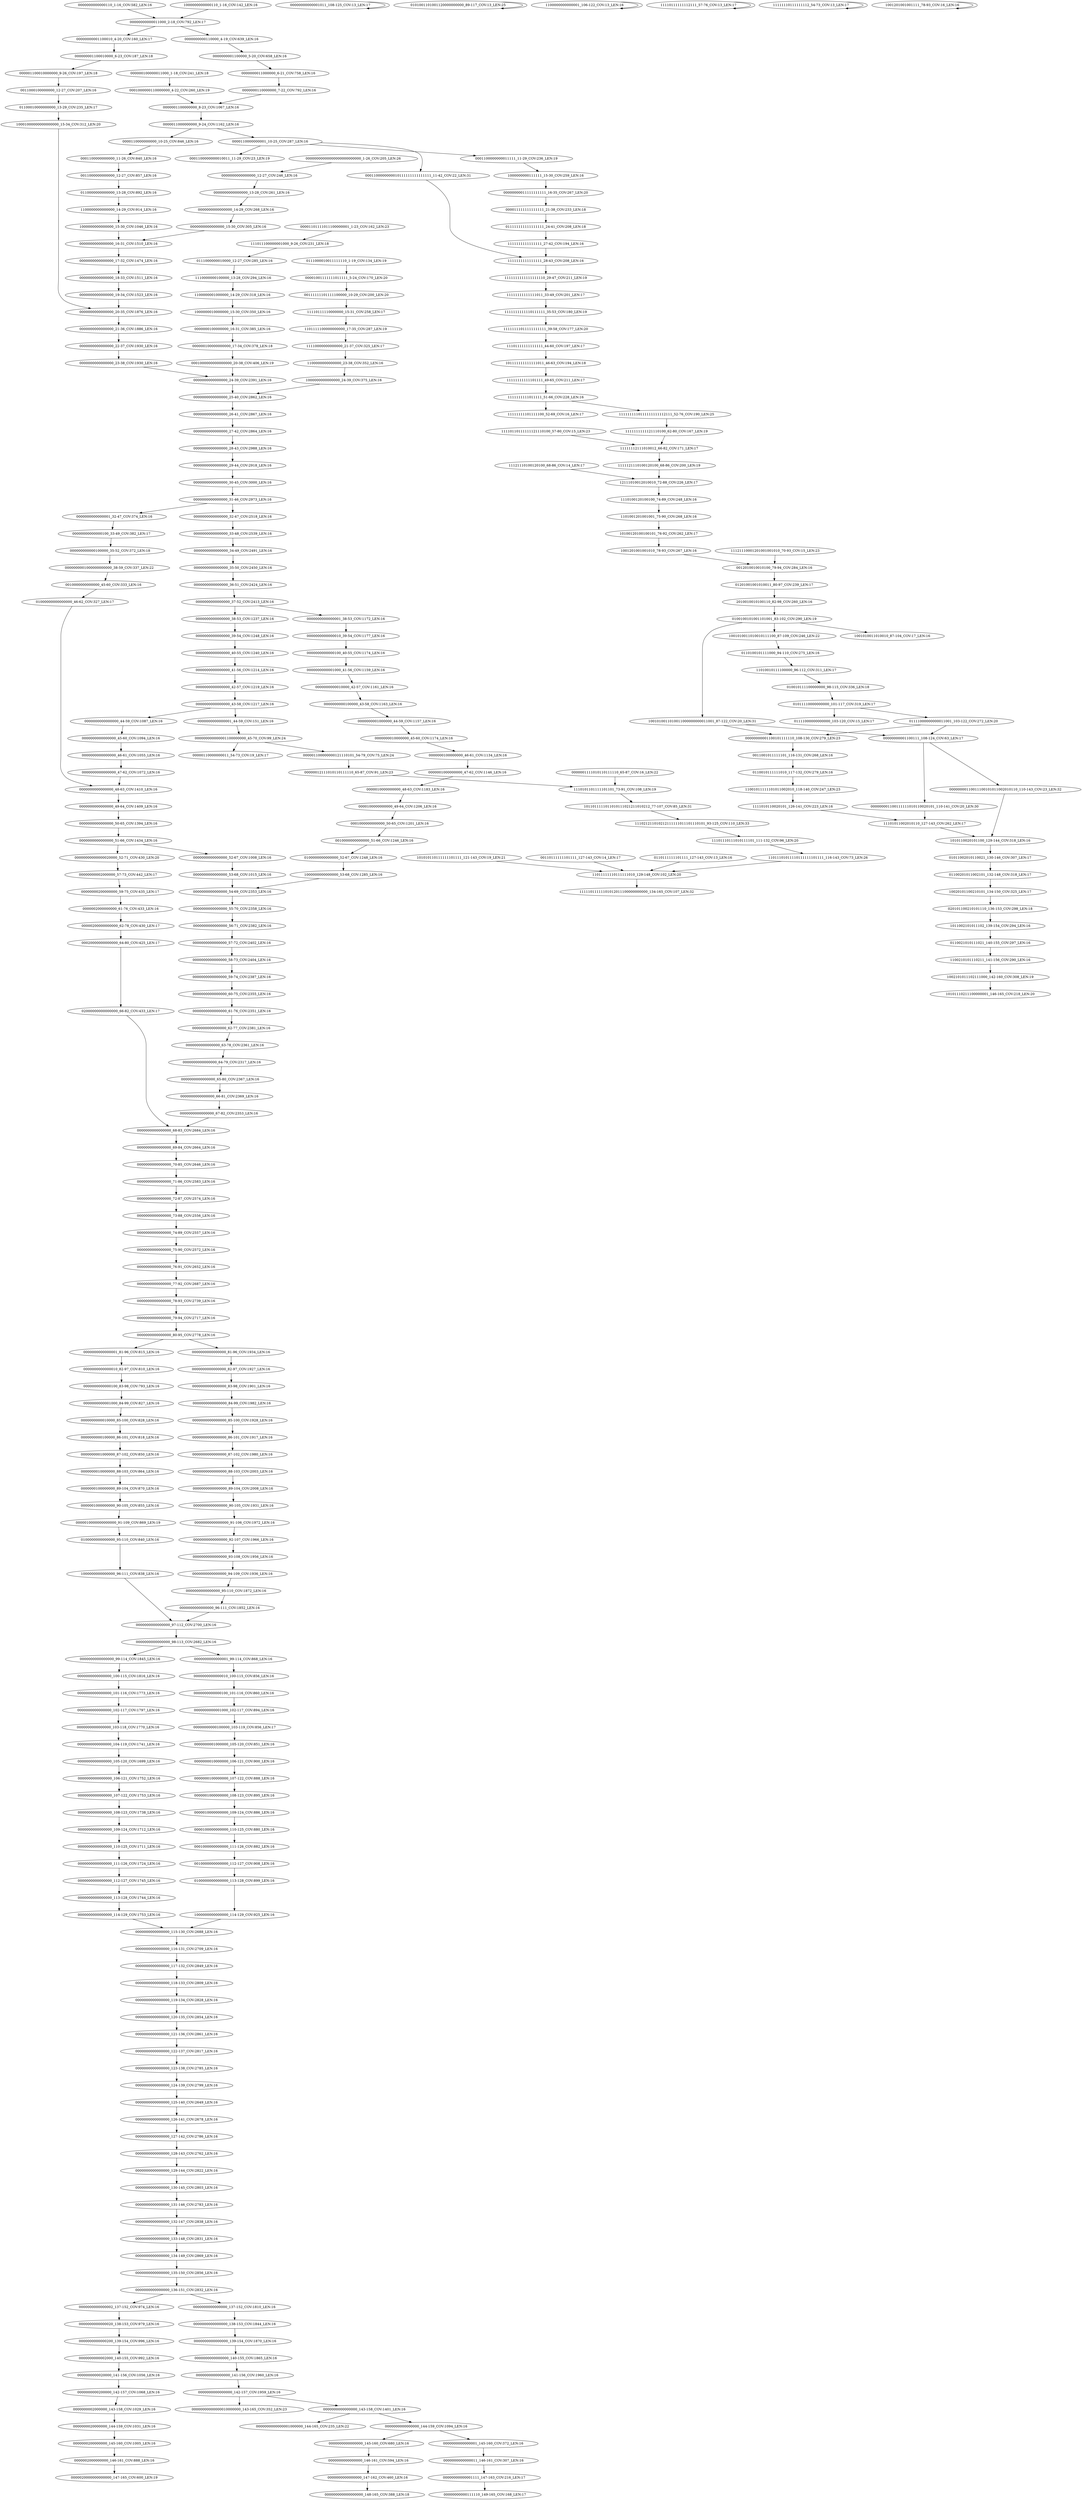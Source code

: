 digraph G {
    "0000000000001000_84-99_COV:827_LEN:16" -> "0000000000010000_85-100_COV:828_LEN:16";
    "0000000000000000_60-75_COV:2355_LEN:16" -> "0000000000000000_61-76_COV:2351_LEN:16";
    "0000000000000000_124-139_COV:2799_LEN:16" -> "0000000000000000_125-140_COV:2649_LEN:16";
    "0000000000000000_147-162_COV:460_LEN:16" -> "000000000000000000_148-165_COV:388_LEN:18";
    "0000000000000010_100-115_COV:856_LEN:16" -> "0000000000000100_101-116_COV:860_LEN:16";
    "1111121110100120100_68-86_COV:200_LEN:19" -> "12111010012010010_72-88_COV:226_LEN:17";
    "01100010000000000_13-29_COV:235_LEN:17" -> "10001000000000000000_15-34_COV:312_LEN:20";
    "0000000200000000_145-160_COV:1005_LEN:16" -> "0000002000000000_146-161_COV:888_LEN:16";
    "0000001100000000_8-23_COV:1067_LEN:16" -> "0000011000000000_9-24_COV:1162_LEN:16";
    "0000000000000000_40-55_COV:1240_LEN:16" -> "0000000000000000_41-56_COV:1214_LEN:16";
    "0000000000000000_116-131_COV:2709_LEN:16" -> "0000000000000000_117-132_COV:2849_LEN:16";
    "0000000000000000_135-150_COV:2856_LEN:16" -> "0000000000000000_136-151_COV:2832_LEN:16";
    "01011002010110021_130-146_COV:307_LEN:17" -> "01100201011002101_132-148_COV:318_LEN:17";
    "101010110111111101111_121-143_COV:19_LEN:21" -> "11011111110111111010_129-148_COV:102_LEN:20";
    "1111111111111111_27-42_COV:194_LEN:16" -> "1111111111111111_28-43_COV:208_LEN:16";
    "0000002000000000_61-76_COV:433_LEN:16" -> "00000200000000000_62-78_COV:430_LEN:17";
    "0000000000000000_59-74_COV:2387_LEN:16" -> "0000000000000000_60-75_COV:2355_LEN:16";
    "0000000000000000_58-73_COV:2404_LEN:16" -> "0000000000000000_59-74_COV:2387_LEN:16";
    "0000000110000000_7-22_COV:792_LEN:16" -> "0000001100000000_8-23_COV:1067_LEN:16";
    "0000000000000000_104-119_COV:1741_LEN:16" -> "0000000000000000_105-120_COV:1699_LEN:16";
    "1000000000000000_53-68_COV:1285_LEN:16" -> "0000000000000000_54-69_COV:2353_LEN:16";
    "0011000100000000_12-27_COV:207_LEN:16" -> "01100010000000000_13-29_COV:235_LEN:17";
    "0000000000000000_118-133_COV:2809_LEN:16" -> "0000000000000000_119-134_COV:2828_LEN:16";
    "0011001011111101_116-131_COV:268_LEN:16" -> "0110010111111010_117-132_COV:279_LEN:16";
    "020101100210101110_136-153_COV:298_LEN:18" -> "1011002101011102_139-154_COV:294_LEN:16";
    "0000000000000000_102-117_COV:1797_LEN:16" -> "0000000000000000_103-118_COV:1770_LEN:16";
    "011111111111111111_24-41_COV:208_LEN:18" -> "1111111111111111_27-42_COV:194_LEN:16";
    "11110000000000000_21-37_COV:325_LEN:17" -> "1100000000000000_23-38_COV:352_LEN:16";
    "00111111101111100000_10-29_COV:200_LEN:20" -> "11110111110000000_15-31_COV:258_LEN:17";
    "0000000000000000_20-35_COV:1876_LEN:16" -> "0000000000000000_21-36_COV:1886_LEN:16";
    "0010000000000000_45-60_COV:333_LEN:16" -> "01000000000000000_46-62_COV:327_LEN:17";
    "0000000000000001_38-53_COV:1172_LEN:16" -> "0000000000000010_39-54_COV:1177_LEN:16";
    "0000000000000000_35-50_COV:2450_LEN:16" -> "0000000000000000_36-51_COV:2424_LEN:16";
    "0000000000000000_127-142_COV:2786_LEN:16" -> "0000000000000000_128-143_COV:2762_LEN:16";
    "10020101100210101_134-150_COV:325_LEN:17" -> "020101100210101110_136-153_COV:298_LEN:18";
    "12111010012010010_72-88_COV:226_LEN:17" -> "1110100120100100_74-89_COV:248_LEN:16";
    "0000000000000000_99-114_COV:1845_LEN:16" -> "0000000000000000_100-115_COV:1816_LEN:16";
    "101111111111111011_46-63_COV:194_LEN:18" -> "11111111111101111_49-65_COV:211_LEN:17";
    "10001000000000000000_15-34_COV:312_LEN:20" -> "0000000000000000_20-35_COV:1876_LEN:16";
    "0011000000000000_12-27_COV:857_LEN:16" -> "0110000000000000_13-28_COV:892_LEN:16";
    "1000000000000000_96-111_COV:838_LEN:16" -> "0000000000000000_97-112_COV:2700_LEN:16";
    "000000100000000000_17-34_COV:378_LEN:18" -> "0001000000000000000_20-38_COV:406_LEN:19";
    "1001010011010010111100_87-109_COV:246_LEN:22" -> "0110100101111000_94-110_COV:275_LEN:16";
    "00000000000001011_108-125_COV:13_LEN:17" -> "00000000000001011_108-125_COV:13_LEN:17";
    "0101001101001120000000000_89-117_COV:13_LEN:25" -> "0101001101001120000000000_89-117_COV:13_LEN:25";
    "0000000000000000_82-97_COV:1927_LEN:16" -> "0000000000000000_83-98_COV:1901_LEN:16";
    "0000000000000000_105-120_COV:1699_LEN:16" -> "0000000000000000_106-121_COV:1752_LEN:16";
    "0000000000000000_52-67_COV:1008_LEN:16" -> "0000000000000000_53-68_COV:1015_LEN:16";
    "0000000000000000_46-61_COV:1055_LEN:16" -> "0000000000000000_47-62_COV:1072_LEN:16";
    "00110111111101111_127-143_COV:14_LEN:17" -> "11011111110111111010_129-148_COV:102_LEN:20";
    "0000010000000000_109-124_COV:886_LEN:16" -> "0000100000000000_110-125_COV:880_LEN:16";
    "1101001201001001_75-90_COV:268_LEN:16" -> "10100120100100101_76-92_COV:262_LEN:17";
    "111021211010212111111011101110101_93-125_COV:110_LEN:33" -> "11101110111010111101_111-132_COV:96_LEN:20";
    "0000000000000000_12-27_COV:246_LEN:16" -> "0000000000000000_13-28_COV:261_LEN:16";
    "01011110000000000_101-117_COV:319_LEN:17" -> "01111000000000000_103-120_COV:15_LEN:17";
    "01011110000000000_101-117_COV:319_LEN:17" -> "01111000000000011001_103-122_COV:272_LEN:20";
    "00000000000000100_33-49_COV:382_LEN:17" -> "000000000000100000_35-52_COV:372_LEN:18";
    "1001201001001010_78-93_COV:267_LEN:16" -> "0012010010010100_79-94_COV:284_LEN:16";
    "0000001000000000_47-62_COV:1146_LEN:16" -> "0000010000000000_48-63_COV:1183_LEN:16";
    "1010110020101100_129-144_COV:318_LEN:16" -> "01011002010110021_130-146_COV:307_LEN:17";
    "0000000000000000_109-124_COV:1712_LEN:16" -> "0000000000000000_110-125_COV:1711_LEN:16";
    "11011111110111111010_129-148_COV:102_LEN:20" -> "11111011111101012011100000000000_134-165_COV:107_LEN:32";
    "0000000000000000_146-161_COV:594_LEN:16" -> "0000000000000000_147-162_COV:460_LEN:16";
    "0000000000200000_142-157_COV:1068_LEN:16" -> "0000000002000000_143-158_COV:1029_LEN:16";
    "0000000000000010_82-97_COV:810_LEN:16" -> "0000000000000100_83-98_COV:793_LEN:16";
    "0000000000000000_74-89_COV:2557_LEN:16" -> "0000000000000000_75-90_COV:2572_LEN:16";
    "00000000001100010_4-20_COV:160_LEN:17" -> "000000001100010000_6-23_COV:187_LEN:18";
    "0000000000000000_26-41_COV:2867_LEN:16" -> "0000000000000000_27-42_COV:2864_LEN:16";
    "0000000000000000_100-115_COV:1816_LEN:16" -> "0000000000000000_101-116_COV:1773_LEN:16";
    "00000000001100101111110_108-130_COV:279_LEN:23" -> "0011001011111101_116-131_COV:268_LEN:16";
    "00000000011111111111_16-35_COV:267_LEN:20" -> "000011111111111111_21-38_COV:233_LEN:18";
    "0000000000000000_141-156_COV:1960_LEN:16" -> "0000000000000000_142-157_COV:1959_LEN:16";
    "0000000000000000_16-31_COV:1510_LEN:16" -> "0000000000000000_17-32_COV:1474_LEN:16";
    "0000000000000000_91-106_COV:1972_LEN:16" -> "0000000000000000_92-107_COV:1966_LEN:16";
    "0001000000110000000_4-22_COV:260_LEN:19" -> "0000001100000000_8-23_COV:1067_LEN:16";
    "0000000000000000_17-32_COV:1474_LEN:16" -> "0000000000000000_18-33_COV:1511_LEN:16";
    "0000000010000000_106-121_COV:900_LEN:16" -> "0000000100000000_107-122_COV:888_LEN:16";
    "000000001100010000_6-23_COV:187_LEN:18" -> "000001100010000000_9-26_COV:197_LEN:18";
    "0000000000000001_44-59_COV:151_LEN:16" -> "000000000000001100000000_45-70_COV:99_LEN:24";
    "1110101101111101101_73-91_COV:108_LEN:19" -> "1011011111011010111021211010212_77-107_COV:85_LEN:31";
    "0000000000000000_39-54_COV:1248_LEN:16" -> "0000000000000000_40-55_COV:1240_LEN:16";
    "0000000000000000_128-143_COV:2762_LEN:16" -> "0000000000000000_129-144_COV:2822_LEN:16";
    "0000000000000000_107-122_COV:1753_LEN:16" -> "0000000000000000_108-123_COV:1738_LEN:16";
    "0000000000000000_132-147_COV:2838_LEN:16" -> "0000000000000000_133-148_COV:2831_LEN:16";
    "0000000000000000_71-86_COV:2583_LEN:16" -> "0000000000000000_72-87_COV:2574_LEN:16";
    "1000000000111111_15-30_COV:259_LEN:16" -> "00000000011111111111_16-35_COV:267_LEN:20";
    "0000000001000000_44-59_COV:1157_LEN:16" -> "0000000010000000_45-60_COV:1174_LEN:16";
    "02000000000000000_66-82_COV:433_LEN:17" -> "0000000000000000_68-83_COV:2684_LEN:16";
    "0000000000000000_143-158_COV:1401_LEN:16" -> "0000000000000000_144-159_COV:1094_LEN:16";
    "0000000000000000_143-158_COV:1401_LEN:16" -> "0000000000000001000000_144-165_COV:235_LEN:22";
    "0000000000000000_142-157_COV:1959_LEN:16" -> "0000000000000000_143-158_COV:1401_LEN:16";
    "0000000000000000_142-157_COV:1959_LEN:16" -> "00000000000000010000000_143-165_COV:352_LEN:23";
    "0000000020000000_144-159_COV:1031_LEN:16" -> "0000000200000000_145-160_COV:1005_LEN:16";
    "0000000000000000_133-148_COV:2831_LEN:16" -> "0000000000000000_134-149_COV:2869_LEN:16";
    "1100000000000000_14-29_COV:914_LEN:16" -> "1000000000000000_15-30_COV:1046_LEN:16";
    "000000001100111111010110020101_110-141_COV:20_LEN:30" -> "11101011002010110_127-143_COV:262_LEN:17";
    "000001100010000000_9-26_COV:197_LEN:18" -> "0011000100000000_12-27_COV:207_LEN:16";
    "0000000000000000_92-107_COV:1966_LEN:16" -> "0000000000000000_93-108_COV:1956_LEN:16";
    "0000000000000002_137-152_COV:974_LEN:16" -> "0000000000000020_138-153_COV:979_LEN:16";
    "000011111111111111_21-38_COV:233_LEN:18" -> "011111111111111111_24-41_COV:208_LEN:18";
    "0100000000000000_95-110_COV:840_LEN:16" -> "1000000000000000_96-111_COV:838_LEN:16";
    "0000000000000000_19-34_COV:1523_LEN:16" -> "0000000000000000_20-35_COV:1876_LEN:16";
    "0000000000000000_22-37_COV:1930_LEN:16" -> "0000000000000000_23-38_COV:1930_LEN:16";
    "1111111111111111_28-43_COV:208_LEN:16" -> "1111111111111111110_29-47_COV:211_LEN:19";
    "00000000002000000_57-73_COV:442_LEN:17" -> "00000000200000000_59-75_COV:435_LEN:17";
    "1000000000000000_15-30_COV:1046_LEN:16" -> "0000000000000000_16-31_COV:1510_LEN:16";
    "0000000000000000_125-140_COV:2649_LEN:16" -> "0000000000000000_126-141_COV:2678_LEN:16";
    "0111000000010000_12-27_COV:285_LEN:16" -> "1110000000100000_13-28_COV:294_LEN:16";
    "0000000000000000_48-63_COV:1410_LEN:16" -> "0000000000000000_49-64_COV:1409_LEN:16";
    "0000000000001000_41-56_COV:1159_LEN:16" -> "0000000000010000_42-57_COV:1161_LEN:16";
    "0000000000000000_144-159_COV:1094_LEN:16" -> "0000000000000001_145-160_COV:372_LEN:16";
    "0000000000000000_144-159_COV:1094_LEN:16" -> "0000000000000000_145-160_COV:680_LEN:16";
    "10100120100100101_76-92_COV:262_LEN:17" -> "1001201001001010_78-93_COV:267_LEN:16";
    "0000000010000000_88-103_COV:864_LEN:16" -> "0000000100000000_89-104_COV:870_LEN:16";
    "0000000000000000_140-155_COV:1865_LEN:16" -> "0000000000000000_141-156_COV:1960_LEN:16";
    "00000000001100111_108-124_COV:63_LEN:17" -> "000000001100111111010110020101_110-141_COV:20_LEN:30";
    "00000000001100111_108-124_COV:63_LEN:17" -> "00000000110011100101011002010110_110-143_COV:23_LEN:32";
    "1100000000000001_106-122_COV:13_LEN:16" -> "1100000000000001_106-122_COV:13_LEN:16";
    "0000000000000000_81-96_COV:1934_LEN:16" -> "0000000000000000_82-97_COV:1927_LEN:16";
    "0000000000000000_114-129_COV:1753_LEN:16" -> "0000000000000000_115-130_COV:2688_LEN:16";
    "0000000000000000_15-30_COV:305_LEN:16" -> "0000000000000000_16-31_COV:1510_LEN:16";
    "0000000000000000_49-64_COV:1409_LEN:16" -> "0000000000000000_50-65_COV:1394_LEN:16";
    "0000000000000000_97-112_COV:2700_LEN:16" -> "0000000000000000_98-113_COV:2682_LEN:16";
    "0000000000000000_95-110_COV:1872_LEN:16" -> "0000000000000000_96-111_COV:1852_LEN:16";
    "0000000000000000_80-95_COV:2778_LEN:16" -> "0000000000000000_81-96_COV:1934_LEN:16";
    "0000000000000000_80-95_COV:2778_LEN:16" -> "0000000000000001_81-96_COV:815_LEN:16";
    "0000000000000000_117-132_COV:2849_LEN:16" -> "0000000000000000_118-133_COV:2809_LEN:16";
    "00000000000001111_147-163_COV:216_LEN:17" -> "00000000000111110_149-165_COV:168_LEN:17";
    "0000000000000000_36-51_COV:2424_LEN:16" -> "0000000000000000_37-52_COV:2413_LEN:16";
    "0000000000000000_73-88_COV:2556_LEN:16" -> "0000000000000000_74-89_COV:2557_LEN:16";
    "0000000000000000_89-104_COV:2008_LEN:16" -> "0000000000000000_90-105_COV:1931_LEN:16";
    "0000010000000000000_91-109_COV:869_LEN:19" -> "0100000000000000_95-110_COV:840_LEN:16";
    "0000000000000000_98-113_COV:2682_LEN:16" -> "0000000000000000_99-114_COV:1845_LEN:16";
    "0000000000000000_98-113_COV:2682_LEN:16" -> "0000000000000001_99-114_COV:868_LEN:16";
    "0000000000000000_57-72_COV:2402_LEN:16" -> "0000000000000000_58-73_COV:2404_LEN:16";
    "0000000000000200_139-154_COV:996_LEN:16" -> "0000000000002000_140-155_COV:992_LEN:16";
    "0000000000000000_53-68_COV:1015_LEN:16" -> "0000000000000000_54-69_COV:2353_LEN:16";
    "000000000000100000_35-52_COV:372_LEN:18" -> "0000000001000000000000_38-59_COV:337_LEN:22";
    "11010010111100000_96-112_COV:311_LEN:17" -> "010010111100000000_98-115_COV:336_LEN:18";
    "0000000000000000_76-91_COV:2652_LEN:16" -> "0000000000000000_77-92_COV:2687_LEN:16";
    "0000000000000001_145-160_COV:372_LEN:16" -> "0000000000000011_146-161_COV:307_LEN:16";
    "0000000000000000_54-69_COV:2353_LEN:16" -> "0000000000000000_55-70_COV:2358_LEN:16";
    "0000110000000000_10-25_COV:846_LEN:16" -> "0001100000000000_11-26_COV:840_LEN:16";
    "11110111111112111_57-76_COV:13_LEN:17" -> "11110111111112111_57-76_COV:13_LEN:17";
    "00000000000011000_2-18_COV:792_LEN:17" -> "00000000001100010_4-20_COV:160_LEN:17";
    "00000000000011000_2-18_COV:792_LEN:17" -> "0000000000110000_4-19_COV:639_LEN:16";
    "0000000000000000_90-105_COV:1931_LEN:16" -> "0000000000000000_91-106_COV:1972_LEN:16";
    "11111111111101111_49-65_COV:211_LEN:17" -> "1111111111011111_51-66_COV:228_LEN:16";
    "0000000000000000_31-46_COV:2973_LEN:16" -> "0000000000000000_32-47_COV:2518_LEN:16";
    "0000000000000000_31-46_COV:2973_LEN:16" -> "0000000000000001_32-47_COV:374_LEN:16";
    "0000000000000000_24-39_COV:2391_LEN:16" -> "0000000000000000_25-40_COV:2862_LEN:16";
    "0110000000000000_13-28_COV:892_LEN:16" -> "1100000000000000_14-29_COV:914_LEN:16";
    "1001010011010011000000000011001_87-122_COV:20_LEN:31" -> "00000000001100101111110_108-130_COV:279_LEN:23";
    "1001010011010011000000000011001_87-122_COV:20_LEN:31" -> "00000000001100111_108-124_COV:63_LEN:17";
    "0000000000000000_32-47_COV:2518_LEN:16" -> "0000000000000000_33-48_COV:2539_LEN:16";
    "0000000000000000_103-118_COV:1770_LEN:16" -> "0000000000000000_104-119_COV:1741_LEN:16";
    "0000000000000000_86-101_COV:1917_LEN:16" -> "0000000000000000_87-102_COV:1980_LEN:16";
    "00020000000000000_64-80_COV:425_LEN:17" -> "02000000000000000_66-82_COV:433_LEN:17";
    "0000000000000100_83-98_COV:793_LEN:16" -> "0000000000001000_84-99_COV:827_LEN:16";
    "0000000000000000_38-53_COV:1237_LEN:16" -> "0000000000000000_39-54_COV:1248_LEN:16";
    "0000000000010000_85-100_COV:828_LEN:16" -> "0000000000100000_86-101_COV:818_LEN:16";
    "01100201011002101_132-148_COV:318_LEN:17" -> "10020101100210101_134-150_COV:325_LEN:17";
    "2010010010100110_82-98_COV:260_LEN:16" -> "0100100101001101001_83-102_COV:290_LEN:19";
    "0000000000000000_93-108_COV:1956_LEN:16" -> "0000000000000000_94-109_COV:1936_LEN:16";
    "0000000000000001_99-114_COV:868_LEN:16" -> "0000000000000010_100-115_COV:856_LEN:16";
    "0000000000000000_108-123_COV:1738_LEN:16" -> "0000000000000000_109-124_COV:1712_LEN:16";
    "0000000001000000000000_38-59_COV:337_LEN:22" -> "0010000000000000_45-60_COV:333_LEN:16";
    "0000000100000000_89-104_COV:870_LEN:16" -> "0000001000000000_90-105_COV:855_LEN:16";
    "0000000000000000_47-62_COV:1072_LEN:16" -> "0000000000000000_48-63_COV:1410_LEN:16";
    "1000000000000000_114-129_COV:925_LEN:16" -> "0000000000000000_115-130_COV:2688_LEN:16";
    "0000000000000000_101-116_COV:1773_LEN:16" -> "0000000000000000_102-117_COV:1797_LEN:16";
    "0000000000000000_113-128_COV:1744_LEN:16" -> "0000000000000000_114-129_COV:1753_LEN:16";
    "0000001111010110111110_65-87_COV:16_LEN:22" -> "1110101101111101101_73-91_COV:108_LEN:19";
    "0000000000000000_28-43_COV:2988_LEN:16" -> "0000000000000000_29-44_COV:2918_LEN:16";
    "1111111111011111_51-66_COV:228_LEN:16" -> "1111111110111111111112111_52-76_COV:190_LEN:25";
    "1111111111011111_51-66_COV:228_LEN:16" -> "11111111101111100_52-69_COV:16_LEN:17";
    "0000000000000000_41-56_COV:1214_LEN:16" -> "0000000000000000_42-57_COV:1219_LEN:16";
    "0000000000000000_29-44_COV:2918_LEN:16" -> "0000000000000000_30-45_COV:3000_LEN:16";
    "0000000000000000_68-83_COV:2684_LEN:16" -> "0000000000000000_69-84_COV:2664_LEN:16";
    "0000000000000100_40-55_COV:1174_LEN:16" -> "0000000000001000_41-56_COV:1159_LEN:16";
    "0100000000000000_52-67_COV:1248_LEN:16" -> "1000000000000000_53-68_COV:1285_LEN:16";
    "0000100000000000_110-125_COV:880_LEN:16" -> "0001000000000000_111-126_COV:882_LEN:16";
    "1111111110111111111112111_52-76_COV:190_LEN:25" -> "1111111111121110100_62-80_COV:167_LEN:19";
    "1100000000000000_23-38_COV:352_LEN:16" -> "1000000000000000_24-39_COV:375_LEN:16";
    "0000000000000000_64-79_COV:2317_LEN:16" -> "0000000000000000_65-80_COV:2367_LEN:16";
    "0000000000020000_141-156_COV:1056_LEN:16" -> "0000000000200000_142-157_COV:1068_LEN:16";
    "0000000000100000_43-58_COV:1163_LEN:16" -> "0000000001000000_44-59_COV:1157_LEN:16";
    "0000000000000000_130-145_COV:2803_LEN:16" -> "0000000000000000_131-146_COV:2783_LEN:16";
    "11101011002010110_127-143_COV:262_LEN:17" -> "1010110020101100_129-144_COV:318_LEN:16";
    "0000000000000000_43-58_COV:1217_LEN:16" -> "0000000000000001_44-59_COV:151_LEN:16";
    "0000000000000000_43-58_COV:1217_LEN:16" -> "0000000000000000_44-59_COV:1087_LEN:16";
    "0001100000000011111_11-29_COV:236_LEN:19" -> "1000000000111111_15-30_COV:259_LEN:16";
    "0000000000000000_134-149_COV:2869_LEN:16" -> "0000000000000000_135-150_COV:2856_LEN:16";
    "11111111111111011_33-49_COV:201_LEN:17" -> "1111111111110111111_35-53_COV:180_LEN:19";
    "0000000000000011_146-161_COV:307_LEN:16" -> "00000000000001111_147-163_COV:216_LEN:17";
    "11001011111101011002010_118-140_COV:247_LEN:23" -> "1111010110020101_126-141_COV:223_LEN:16";
    "0000000002000000_143-158_COV:1029_LEN:16" -> "0000000020000000_144-159_COV:1031_LEN:16";
    "0000000000000000_78-93_COV:2739_LEN:16" -> "0000000000000000_79-94_COV:2717_LEN:16";
    "0000000000100000_86-101_COV:818_LEN:16" -> "0000000001000000_87-102_COV:850_LEN:16";
    "0000000000000000_122-137_COV:2817_LEN:16" -> "0000000000000000_123-138_COV:2785_LEN:16";
    "0000000000000000_14-29_COV:268_LEN:16" -> "0000000000000000_15-30_COV:305_LEN:16";
    "0001000000000000_50-65_COV:1201_LEN:16" -> "0010000000000000_51-66_COV:1246_LEN:16";
    "0000000000000000_25-40_COV:2862_LEN:16" -> "0000000000000000_26-41_COV:2867_LEN:16";
    "0000000000000000_50-65_COV:1394_LEN:16" -> "0000000000000000_51-66_COV:1434_LEN:16";
    "0000000000000000_70-85_COV:2646_LEN:16" -> "0000000000000000_71-86_COV:2583_LEN:16";
    "0110021010111021_140-155_COV:297_LEN:16" -> "1100210101110211_141-156_COV:290_LEN:16";
    "0000000000000000_84-99_COV:1982_LEN:16" -> "0000000000000000_85-100_COV:1928_LEN:16";
    "0010000000000000_51-66_COV:1246_LEN:16" -> "0100000000000000_52-67_COV:1248_LEN:16";
    "0000002000000000_146-161_COV:888_LEN:16" -> "0000020000000000000_147-165_COV:600_LEN:19";
    "00000000000000000000000000_1-26_COV:205_LEN:26" -> "0000000000000000_12-27_COV:246_LEN:16";
    "000001100000000121110101_54-79_COV:75_LEN:24" -> "00000012111010110111110_65-87_COV:91_LEN:23";
    "1101111100000000000_17-35_COV:287_LEN:19" -> "11110000000000000_21-37_COV:325_LEN:17";
    "0110111111101111_127-143_COV:13_LEN:16" -> "11011111110111111010_129-148_COV:102_LEN:20";
    "0111000010011111110_1-19_COV:134_LEN:19" -> "00001001111111011111_5-24_COV:170_LEN:20";
    "0000000000001000_102-117_COV:894_LEN:16" -> "00000000000100000_103-119_COV:856_LEN:17";
    "0000000100000000_16-31_COV:385_LEN:16" -> "000000100000000000_17-34_COV:378_LEN:18";
    "0000000000000000_45-60_COV:1094_LEN:16" -> "0000000000000000_46-61_COV:1055_LEN:16";
    "01111000000000011001_103-122_COV:272_LEN:20" -> "00000000001100101111110_108-130_COV:279_LEN:23";
    "01111000000000011001_103-122_COV:272_LEN:20" -> "00000000001100111_108-124_COV:63_LEN:17";
    "0000000000000000_63-78_COV:2361_LEN:16" -> "0000000000000000_64-79_COV:2317_LEN:16";
    "11110111110000000_15-31_COV:258_LEN:17" -> "1101111100000000000_17-35_COV:287_LEN:19";
    "0000000000000000_37-52_COV:2413_LEN:16" -> "0000000000000001_38-53_COV:1172_LEN:16";
    "0000000000000000_37-52_COV:2413_LEN:16" -> "0000000000000000_38-53_COV:1237_LEN:16";
    "0000000000000000_123-138_COV:2785_LEN:16" -> "0000000000000000_124-139_COV:2799_LEN:16";
    "0000000000110000_4-19_COV:639_LEN:16" -> "0000000001100000_5-20_COV:658_LEN:16";
    "11111112111010012_66-82_COV:171_LEN:17" -> "1111121110100120100_68-86_COV:200_LEN:19";
    "0000000000002000_140-155_COV:992_LEN:16" -> "0000000000020000_141-156_COV:1056_LEN:16";
    "1111111111110111111_35-53_COV:180_LEN:19" -> "11111111011111111111_39-58_COV:177_LEN:20";
    "0000000000000000_111-126_COV:1724_LEN:16" -> "0000000000000000_112-127_COV:1745_LEN:16";
    "0000100000000000_49-64_COV:1206_LEN:16" -> "0001000000000000_50-65_COV:1201_LEN:16";
    "1011011111011010111021211010212_77-107_COV:85_LEN:31" -> "111021211010212111111011101110101_93-125_COV:110_LEN:33";
    "0012010010010100_79-94_COV:284_LEN:16" -> "01201001001010011_80-97_COV:239_LEN:17";
    "0000010000000000_48-63_COV:1183_LEN:16" -> "0000100000000000_49-64_COV:1206_LEN:16";
    "0000000000000001_81-96_COV:815_LEN:16" -> "0000000000000010_82-97_COV:810_LEN:16";
    "0000000000000010_39-54_COV:1177_LEN:16" -> "0000000000000100_40-55_COV:1174_LEN:16";
    "0000000000000000_87-102_COV:1980_LEN:16" -> "0000000000000000_88-103_COV:2003_LEN:16";
    "0000000000000110_1-16_COV:582_LEN:16" -> "00000000000011000_2-18_COV:792_LEN:17";
    "0000000000000001_32-47_COV:374_LEN:16" -> "00000000000000100_33-49_COV:382_LEN:17";
    "0000000000000000_88-103_COV:2003_LEN:16" -> "0000000000000000_89-104_COV:2008_LEN:16";
    "0000000000000000_139-154_COV:1870_LEN:16" -> "0000000000000000_140-155_COV:1865_LEN:16";
    "0000000000000000_145-160_COV:680_LEN:16" -> "0000000000000000_146-161_COV:594_LEN:16";
    "01201001001010011_80-97_COV:239_LEN:17" -> "2010010010100110_82-98_COV:260_LEN:16";
    "0000110000000001_10-25_COV:287_LEN:16" -> "0001100000000010011_11-29_COV:23_LEN:19";
    "0000110000000001_10-25_COV:287_LEN:16" -> "0001100000000011111_11-29_COV:236_LEN:19";
    "0000110000000001_10-25_COV:287_LEN:16" -> "0001100000000010111111111111111_11-42_COV:22_LEN:31";
    "0000000000000000_62-77_COV:2381_LEN:16" -> "0000000000000000_63-78_COV:2361_LEN:16";
    "11111111011111111111_39-58_COV:177_LEN:20" -> "11101111111111111_44-60_COV:197_LEN:17";
    "11110110111111121110100_57-80_COV:15_LEN:23" -> "11111112111010012_66-82_COV:171_LEN:17";
    "111011100000001000_9-26_COV:231_LEN:18" -> "0111000000010000_12-27_COV:285_LEN:16";
    "000000000000001100000000_45-70_COV:99_LEN:24" -> "00000110000000011_54-73_COV:19_LEN:17";
    "000000000000001100000000_45-70_COV:99_LEN:24" -> "000001100000000121110101_54-79_COV:75_LEN:24";
    "00000000000000020000_52-71_COV:430_LEN:20" -> "00000000002000000_57-73_COV:442_LEN:17";
    "1011002101011102_139-154_COV:294_LEN:16" -> "0110021010111021_140-155_COV:297_LEN:16";
    "0000000000000000_61-76_COV:2351_LEN:16" -> "0000000000000000_62-77_COV:2381_LEN:16";
    "0000000001100000_5-20_COV:658_LEN:16" -> "0000000011000000_6-21_COV:758_LEN:16";
    "0000000000000000_42-57_COV:1219_LEN:16" -> "0000000000000000_43-58_COV:1217_LEN:16";
    "0001100000000000_11-26_COV:840_LEN:16" -> "0011000000000000_12-27_COV:857_LEN:16";
    "0000000100000000_46-61_COV:1134_LEN:16" -> "0000001000000000_47-62_COV:1146_LEN:16";
    "0000000000000000_79-94_COV:2717_LEN:16" -> "0000000000000000_80-95_COV:2778_LEN:16";
    "0110010111111010_117-132_COV:279_LEN:16" -> "11001011111101011002010_118-140_COV:247_LEN:23";
    "0001100000000010111111111111111_11-42_COV:22_LEN:31" -> "1111111111111111_28-43_COV:208_LEN:16";
    "0000000000000000_65-80_COV:2367_LEN:16" -> "0000000000000000_66-81_COV:2369_LEN:16";
    "0110100101111000_94-110_COV:275_LEN:16" -> "11010010111100000_96-112_COV:311_LEN:17";
    "0000000000000100_101-116_COV:860_LEN:16" -> "0000000000001000_102-117_COV:894_LEN:16";
    "0000011000000000_9-24_COV:1162_LEN:16" -> "0000110000000000_10-25_COV:846_LEN:16";
    "0000011000000000_9-24_COV:1162_LEN:16" -> "0000110000000001_10-25_COV:287_LEN:16";
    "0000000000000000_75-90_COV:2572_LEN:16" -> "0000000000000000_76-91_COV:2652_LEN:16";
    "000000100000011000_1-18_COV:241_LEN:18" -> "0001000000110000000_4-22_COV:260_LEN:19";
    "0000000000000020_138-153_COV:979_LEN:16" -> "0000000000000200_139-154_COV:996_LEN:16";
    "0000000000000000_110-125_COV:1711_LEN:16" -> "0000000000000000_111-126_COV:1724_LEN:16";
    "1111010110020101_126-141_COV:223_LEN:16" -> "11101011002010110_127-143_COV:262_LEN:17";
    "0000000000000000_120-135_COV:2854_LEN:16" -> "0000000000000000_121-136_COV:2861_LEN:16";
    "0000000000000000_96-111_COV:1852_LEN:16" -> "0000000000000000_97-112_COV:2700_LEN:16";
    "11121110001201001001010_70-93_COV:15_LEN:23" -> "0012010010010100_79-94_COV:284_LEN:16";
    "1100000001000000_14-29_COV:318_LEN:16" -> "1000000010000000_15-30_COV:350_LEN:16";
    "1111111111121110100_62-80_COV:167_LEN:19" -> "11111112111010012_66-82_COV:171_LEN:17";
    "0000000000000000_106-121_COV:1752_LEN:16" -> "0000000000000000_107-122_COV:1753_LEN:16";
    "0100100101001101001_83-102_COV:290_LEN:19" -> "1001010011010010111100_87-109_COV:246_LEN:22";
    "0100100101001101001_83-102_COV:290_LEN:19" -> "1001010011010011000000000011001_87-122_COV:20_LEN:31";
    "0100100101001101001_83-102_COV:290_LEN:19" -> "1001010011010010_87-104_COV:17_LEN:16";
    "1000000000000110_1-16_COV:142_LEN:16" -> "00000000000011000_2-18_COV:792_LEN:17";
    "0000000000000000_126-141_COV:2678_LEN:16" -> "0000000000000000_127-142_COV:2786_LEN:16";
    "010010111100000000_98-115_COV:336_LEN:18" -> "01011110000000000_101-117_COV:319_LEN:17";
    "0000000100000000_107-122_COV:888_LEN:16" -> "0000001000000000_108-123_COV:895_LEN:16";
    "0000000000000000_94-109_COV:1936_LEN:16" -> "0000000000000000_95-110_COV:1872_LEN:16";
    "11121110100120100_68-86_COV:14_LEN:17" -> "12111010012010010_72-88_COV:226_LEN:17";
    "00000012111010110111110_65-87_COV:91_LEN:23" -> "1110101101111101101_73-91_COV:108_LEN:19";
    "0000001000000000_108-123_COV:895_LEN:16" -> "0000010000000000_109-124_COV:886_LEN:16";
    "1002101011102111000_142-160_COV:308_LEN:19" -> "10101110211100000001_146-165_COV:218_LEN:20";
    "11011101011110111111101111_116-143_COV:73_LEN:26" -> "11011111110111111010_129-148_COV:102_LEN:20";
    "1000000010000000_15-30_COV:350_LEN:16" -> "0000000100000000_16-31_COV:385_LEN:16";
    "0000000000000000_137-152_COV:1810_LEN:16" -> "0000000000000000_138-153_COV:1844_LEN:16";
    "11101111111111111_44-60_COV:197_LEN:17" -> "101111111111111011_46-63_COV:194_LEN:18";
    "0100000000000000_113-128_COV:899_LEN:16" -> "1000000000000000_114-129_COV:925_LEN:16";
    "0000000000000000_119-134_COV:2828_LEN:16" -> "0000000000000000_120-135_COV:2854_LEN:16";
    "0000000000000000_77-92_COV:2687_LEN:16" -> "0000000000000000_78-93_COV:2739_LEN:16";
    "0000000000000000_115-130_COV:2688_LEN:16" -> "0000000000000000_116-131_COV:2709_LEN:16";
    "0000000000000000_56-71_COV:2382_LEN:16" -> "0000000000000000_57-72_COV:2402_LEN:16";
    "00001101111011100000001_1-23_COV:162_LEN:23" -> "111011100000001000_9-26_COV:231_LEN:18";
    "11111110111111112_54-73_COV:13_LEN:17" -> "11111110111111112_54-73_COV:13_LEN:17";
    "0000000000000000_121-136_COV:2861_LEN:16" -> "0000000000000000_122-137_COV:2817_LEN:16";
    "0000000000000000_18-33_COV:1511_LEN:16" -> "0000000000000000_19-34_COV:1523_LEN:16";
    "0000000000000000_23-38_COV:1930_LEN:16" -> "0000000000000000_24-39_COV:2391_LEN:16";
    "1001201001001111_78-93_COV:16_LEN:16" -> "1001201001001111_78-93_COV:16_LEN:16";
    "0001000000000000000_20-38_COV:406_LEN:19" -> "0000000000000000_24-39_COV:2391_LEN:16";
    "0000000000000000_51-66_COV:1434_LEN:16" -> "0000000000000000_52-67_COV:1008_LEN:16";
    "0000000000000000_51-66_COV:1434_LEN:16" -> "00000000000000020000_52-71_COV:430_LEN:20";
    "0000000000000000_85-100_COV:1928_LEN:16" -> "0000000000000000_86-101_COV:1917_LEN:16";
    "00000000110011100101011002010110_110-143_COV:23_LEN:32" -> "1010110020101100_129-144_COV:318_LEN:16";
    "0000000000000000_44-59_COV:1087_LEN:16" -> "0000000000000000_45-60_COV:1094_LEN:16";
    "0000000000000000_69-84_COV:2664_LEN:16" -> "0000000000000000_70-85_COV:2646_LEN:16";
    "00001001111111011111_5-24_COV:170_LEN:20" -> "00111111101111100000_10-29_COV:200_LEN:20";
    "00000000200000000_59-75_COV:435_LEN:17" -> "0000002000000000_61-76_COV:433_LEN:16";
    "1000000000000000_24-39_COV:375_LEN:16" -> "0000000000000000_25-40_COV:2862_LEN:16";
    "0000000000000000_83-98_COV:1901_LEN:16" -> "0000000000000000_84-99_COV:1982_LEN:16";
    "0000000000000000_33-48_COV:2539_LEN:16" -> "0000000000000000_34-49_COV:2491_LEN:16";
    "11101110111010111101_111-132_COV:96_LEN:20" -> "11011101011110111111101111_116-143_COV:73_LEN:26";
    "0000000000000000_131-146_COV:2783_LEN:16" -> "0000000000000000_132-147_COV:2838_LEN:16";
    "0000000000000000_55-70_COV:2358_LEN:16" -> "0000000000000000_56-71_COV:2382_LEN:16";
    "0000000001000000_105-120_COV:851_LEN:16" -> "0000000010000000_106-121_COV:900_LEN:16";
    "0000000000000000_67-82_COV:2353_LEN:16" -> "0000000000000000_68-83_COV:2684_LEN:16";
    "0000000000000000_66-81_COV:2369_LEN:16" -> "0000000000000000_67-82_COV:2353_LEN:16";
    "00000000000100000_103-119_COV:856_LEN:17" -> "0000000001000000_105-120_COV:851_LEN:16";
    "0000000010000000_45-60_COV:1174_LEN:16" -> "0000000100000000_46-61_COV:1134_LEN:16";
    "1110100120100100_74-89_COV:248_LEN:16" -> "1101001201001001_75-90_COV:268_LEN:16";
    "0000000000000000_27-42_COV:2864_LEN:16" -> "0000000000000000_28-43_COV:2988_LEN:16";
    "0000000000000000_13-28_COV:261_LEN:16" -> "0000000000000000_14-29_COV:268_LEN:16";
    "0000000001000000_87-102_COV:850_LEN:16" -> "0000000010000000_88-103_COV:864_LEN:16";
    "1111111111111111110_29-47_COV:211_LEN:19" -> "11111111111111011_33-49_COV:201_LEN:17";
    "0000000000000000_129-144_COV:2822_LEN:16" -> "0000000000000000_130-145_COV:2803_LEN:16";
    "0000000000000000_136-151_COV:2832_LEN:16" -> "0000000000000002_137-152_COV:974_LEN:16";
    "0000000000000000_136-151_COV:2832_LEN:16" -> "0000000000000000_137-152_COV:1810_LEN:16";
    "0000000000000000_34-49_COV:2491_LEN:16" -> "0000000000000000_35-50_COV:2450_LEN:16";
    "0000000011000000_6-21_COV:758_LEN:16" -> "0000000110000000_7-22_COV:792_LEN:16";
    "0000000000000000_72-87_COV:2574_LEN:16" -> "0000000000000000_73-88_COV:2556_LEN:16";
    "01000000000000000_46-62_COV:327_LEN:17" -> "0000000000000000_48-63_COV:1410_LEN:16";
    "0000000000000000_112-127_COV:1745_LEN:16" -> "0000000000000000_113-128_COV:1744_LEN:16";
    "0010000000000000_112-127_COV:908_LEN:16" -> "0100000000000000_113-128_COV:899_LEN:16";
    "0000000000010000_42-57_COV:1161_LEN:16" -> "0000000000100000_43-58_COV:1163_LEN:16";
    "0000000000000000_21-36_COV:1886_LEN:16" -> "0000000000000000_22-37_COV:1930_LEN:16";
    "1110000000100000_13-28_COV:294_LEN:16" -> "1100000001000000_14-29_COV:318_LEN:16";
    "1100210101110211_141-156_COV:290_LEN:16" -> "1002101011102111000_142-160_COV:308_LEN:19";
    "0000000000000000_138-153_COV:1844_LEN:16" -> "0000000000000000_139-154_COV:1870_LEN:16";
    "0000000000000000_30-45_COV:3000_LEN:16" -> "0000000000000000_31-46_COV:2973_LEN:16";
    "00000200000000000_62-78_COV:430_LEN:17" -> "00020000000000000_64-80_COV:425_LEN:17";
    "0001000000000000_111-126_COV:882_LEN:16" -> "0010000000000000_112-127_COV:908_LEN:16";
    "0000001000000000_90-105_COV:855_LEN:16" -> "0000010000000000000_91-109_COV:869_LEN:19";
}
